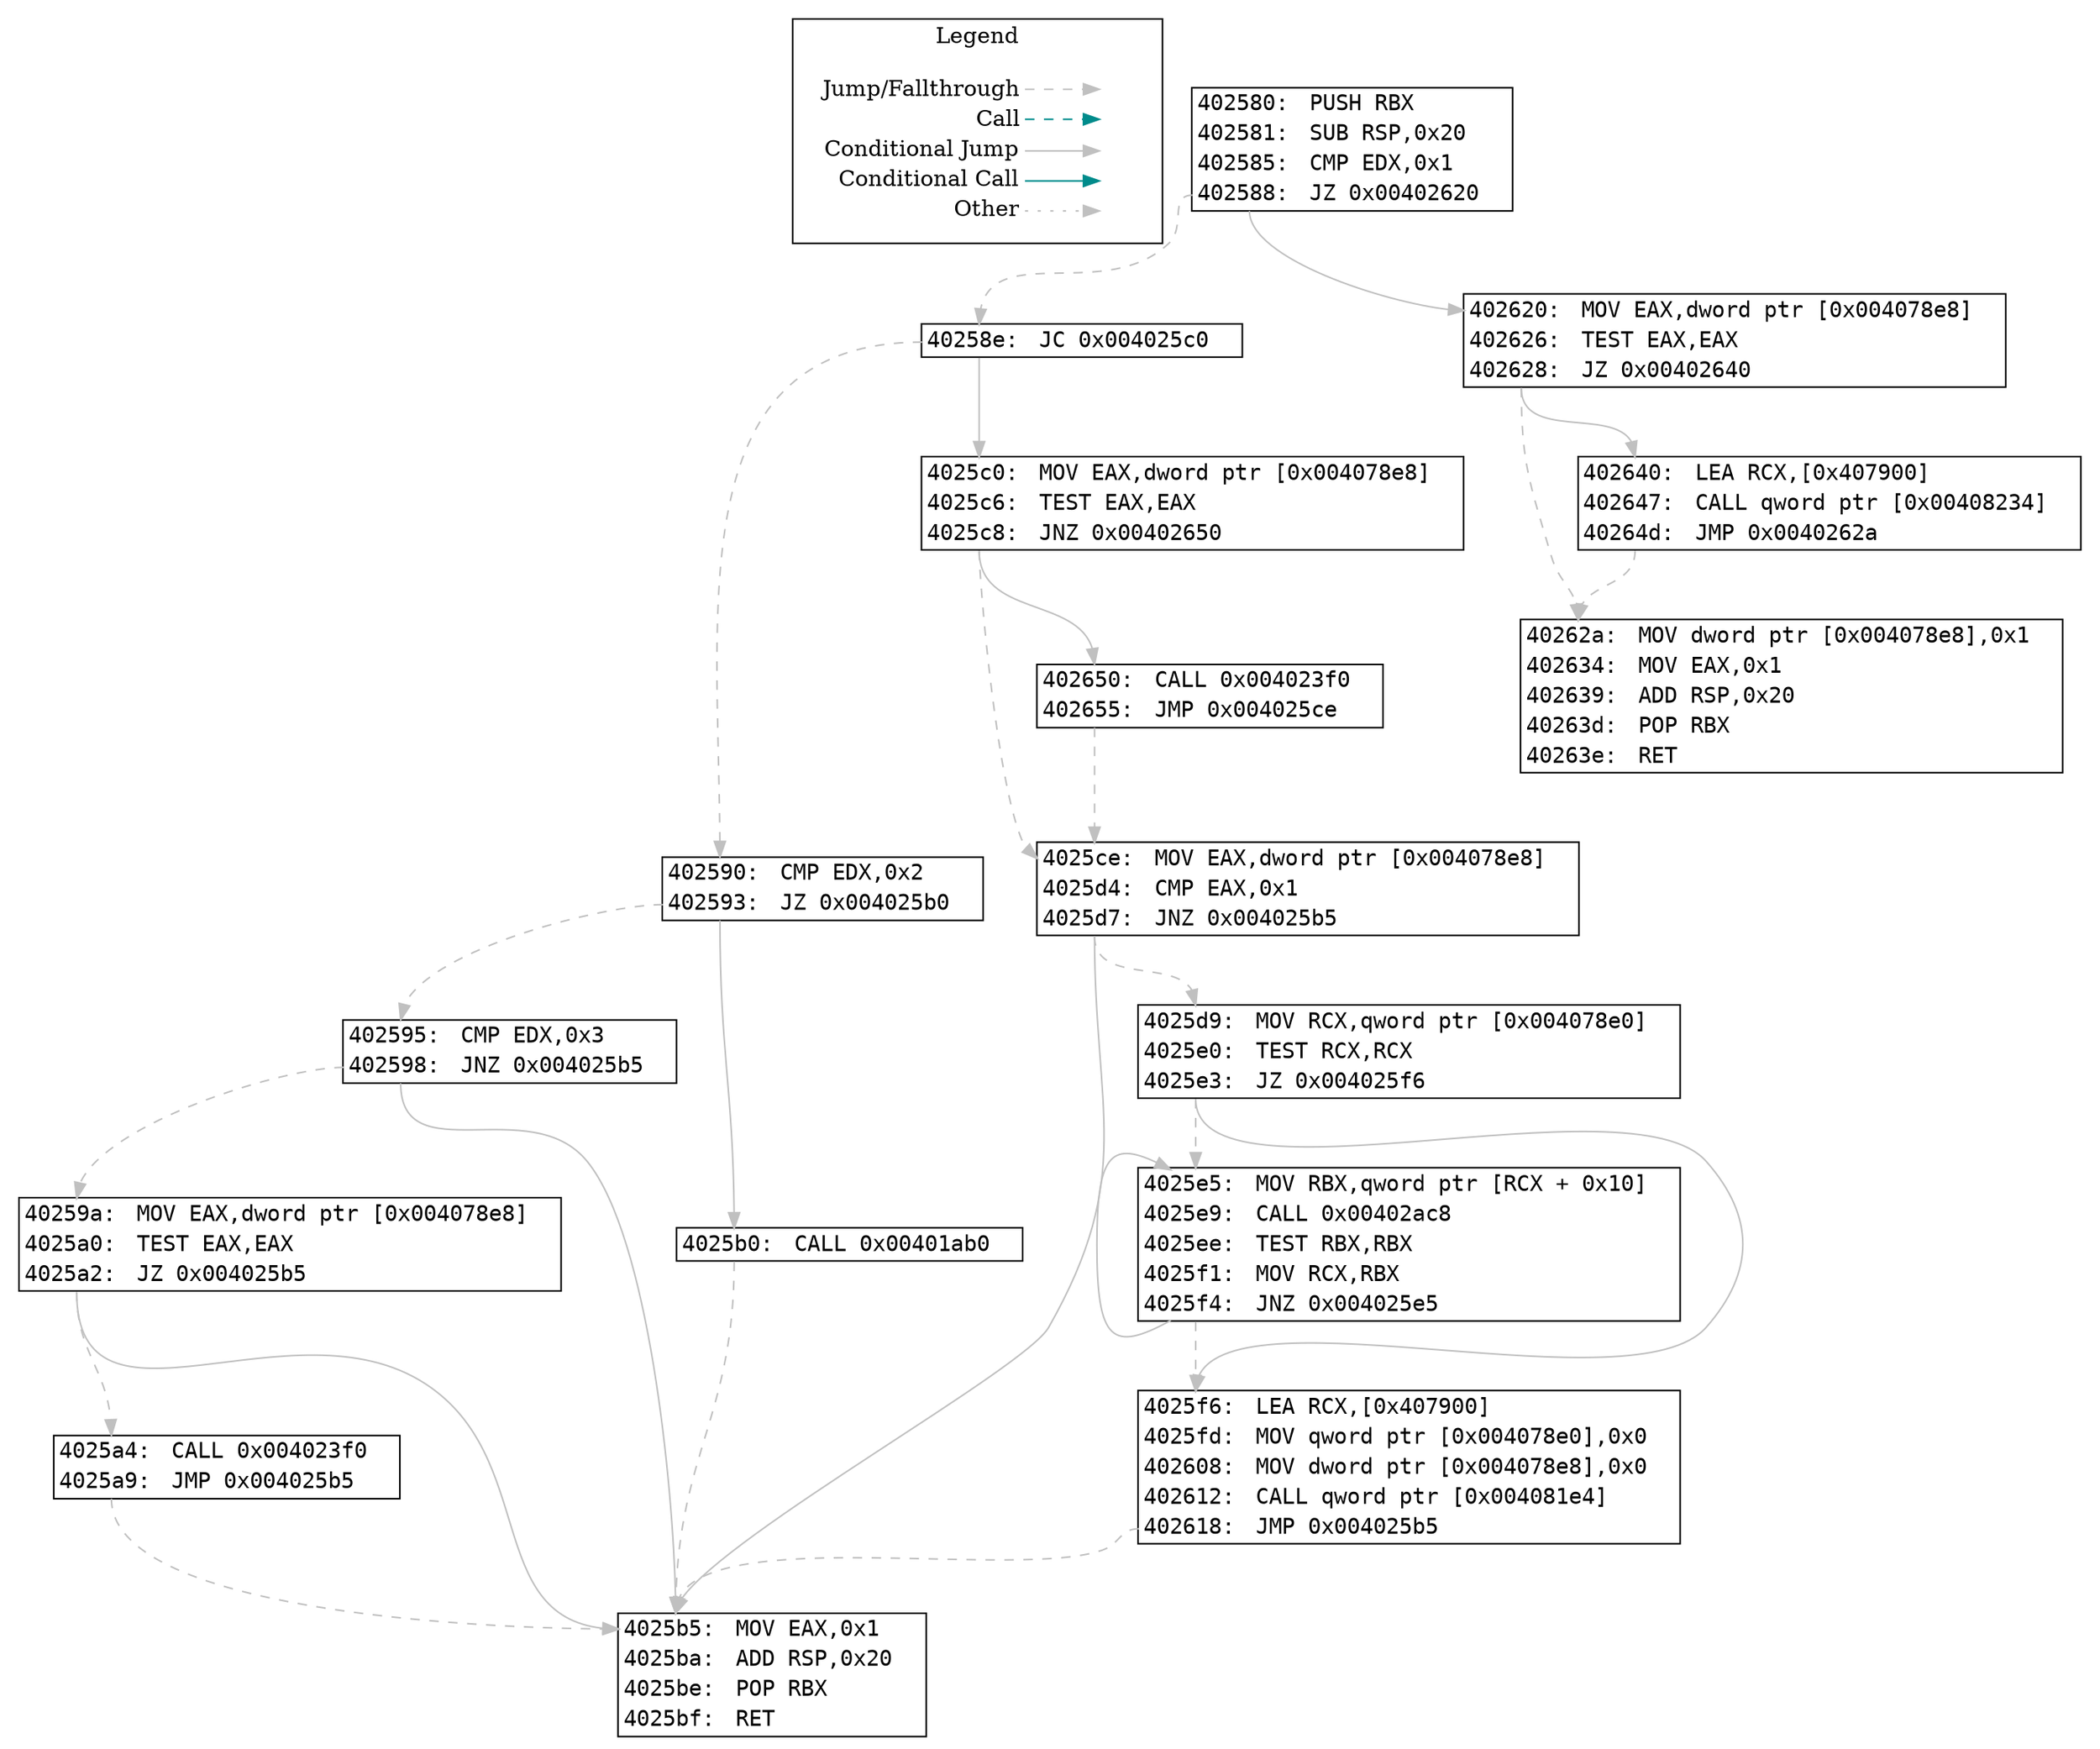 digraph "func 0x402580" {
  newrank=true;
  // Flow Type Legend
  subgraph cluster_01 { 
    rank=same;
    node [shape=plaintext]
    label = "Legend";
    key [label=<<table border="0" cellpadding="2" cellspacing="0" cellborder="0">
                  <tr><td align="right" port="i1">Jump/Fallthrough</td></tr>
                  <tr><td align="right" port="i2">Call</td></tr>
                  <tr><td align="right" port="i3">Conditional Jump</td></tr>
                  <tr><td align="right" port="i4">Conditional Call</td></tr>
                  <tr><td align="right" port="i5">Other</td></tr>
               </table>>];
    key2 [label=<<table border="0" cellpadding="2" cellspacing="0" cellborder="0">
                   <tr><td port="i1">&nbsp;</td></tr>
                   <tr><td port="i2">&nbsp;</td></tr>
                   <tr><td port="i3">&nbsp;</td></tr>
                   <tr><td port="i4">&nbsp;</td></tr>
                   <tr><td port="i5">&nbsp;</td></tr>
                </table>>];
    key:i1:e -> key2:i1:w [color=gray style=dashed];
    key:i2:e -> key2:i2:w [color=cyan4 style=dashed];
    key:i3:e -> key2:i3:w [color=gray];
    key:i4:e -> key2:i4:w [color=cyan4];
    key:i5:e -> key2:i5:w [color=gray style=dotted];
  }
  bb_402580 [shape=plaintext label=<
    <TABLE BORDER="1" CELLBORDER="0" CELLSPACING="0">
      <TR>
        <TD PORT="insn_402580" ALIGN="RIGHT"><FONT FACE="monospace">402580: </FONT></TD>
        <TD ALIGN="LEFT"><FONT FACE="monospace">PUSH RBX</FONT></TD>
        <TD>&nbsp;&nbsp;&nbsp;</TD> // for spacing
      </TR>
      <TR>
        <TD PORT="insn_402581" ALIGN="RIGHT"><FONT FACE="monospace">402581: </FONT></TD>
        <TD ALIGN="LEFT"><FONT FACE="monospace">SUB RSP,0x20</FONT></TD>
        <TD>&nbsp;&nbsp;&nbsp;</TD> // for spacing
      </TR>
      <TR>
        <TD PORT="insn_402585" ALIGN="RIGHT"><FONT FACE="monospace">402585: </FONT></TD>
        <TD ALIGN="LEFT"><FONT FACE="monospace">CMP EDX,0x1</FONT></TD>
        <TD>&nbsp;&nbsp;&nbsp;</TD> // for spacing
      </TR>
      <TR>
        <TD PORT="insn_402588" ALIGN="RIGHT"><FONT FACE="monospace">402588: </FONT></TD>
        <TD ALIGN="LEFT"><FONT FACE="monospace">JZ 0x00402620</FONT></TD>
        <TD>&nbsp;&nbsp;&nbsp;</TD> // for spacing
      </TR>
    </TABLE>>];
  bb_40258e [shape=plaintext label=<
    <TABLE BORDER="1" CELLBORDER="0" CELLSPACING="0">
      <TR>
        <TD PORT="insn_40258e" ALIGN="RIGHT"><FONT FACE="monospace">40258e: </FONT></TD>
        <TD ALIGN="LEFT"><FONT FACE="monospace">JC 0x004025c0</FONT></TD>
        <TD>&nbsp;&nbsp;&nbsp;</TD> // for spacing
      </TR>
    </TABLE>>];
  bb_402590 [shape=plaintext label=<
    <TABLE BORDER="1" CELLBORDER="0" CELLSPACING="0">
      <TR>
        <TD PORT="insn_402590" ALIGN="RIGHT"><FONT FACE="monospace">402590: </FONT></TD>
        <TD ALIGN="LEFT"><FONT FACE="monospace">CMP EDX,0x2</FONT></TD>
        <TD>&nbsp;&nbsp;&nbsp;</TD> // for spacing
      </TR>
      <TR>
        <TD PORT="insn_402593" ALIGN="RIGHT"><FONT FACE="monospace">402593: </FONT></TD>
        <TD ALIGN="LEFT"><FONT FACE="monospace">JZ 0x004025b0</FONT></TD>
        <TD>&nbsp;&nbsp;&nbsp;</TD> // for spacing
      </TR>
    </TABLE>>];
  bb_402595 [shape=plaintext label=<
    <TABLE BORDER="1" CELLBORDER="0" CELLSPACING="0">
      <TR>
        <TD PORT="insn_402595" ALIGN="RIGHT"><FONT FACE="monospace">402595: </FONT></TD>
        <TD ALIGN="LEFT"><FONT FACE="monospace">CMP EDX,0x3</FONT></TD>
        <TD>&nbsp;&nbsp;&nbsp;</TD> // for spacing
      </TR>
      <TR>
        <TD PORT="insn_402598" ALIGN="RIGHT"><FONT FACE="monospace">402598: </FONT></TD>
        <TD ALIGN="LEFT"><FONT FACE="monospace">JNZ 0x004025b5</FONT></TD>
        <TD>&nbsp;&nbsp;&nbsp;</TD> // for spacing
      </TR>
    </TABLE>>];
  bb_40259a [shape=plaintext label=<
    <TABLE BORDER="1" CELLBORDER="0" CELLSPACING="0">
      <TR>
        <TD PORT="insn_40259a" ALIGN="RIGHT"><FONT FACE="monospace">40259a: </FONT></TD>
        <TD ALIGN="LEFT"><FONT FACE="monospace">MOV EAX,dword ptr [0x004078e8]</FONT></TD>
        <TD>&nbsp;&nbsp;&nbsp;</TD> // for spacing
      </TR>
      <TR>
        <TD PORT="insn_4025a0" ALIGN="RIGHT"><FONT FACE="monospace">4025a0: </FONT></TD>
        <TD ALIGN="LEFT"><FONT FACE="monospace">TEST EAX,EAX</FONT></TD>
        <TD>&nbsp;&nbsp;&nbsp;</TD> // for spacing
      </TR>
      <TR>
        <TD PORT="insn_4025a2" ALIGN="RIGHT"><FONT FACE="monospace">4025a2: </FONT></TD>
        <TD ALIGN="LEFT"><FONT FACE="monospace">JZ 0x004025b5</FONT></TD>
        <TD>&nbsp;&nbsp;&nbsp;</TD> // for spacing
      </TR>
    </TABLE>>];
  bb_4025a4 [shape=plaintext label=<
    <TABLE BORDER="1" CELLBORDER="0" CELLSPACING="0">
      <TR>
        <TD PORT="insn_4025a4" ALIGN="RIGHT"><FONT FACE="monospace">4025a4: </FONT></TD>
        <TD ALIGN="LEFT"><FONT FACE="monospace">CALL 0x004023f0</FONT></TD>
        <TD>&nbsp;&nbsp;&nbsp;</TD> // for spacing
      </TR>
      <TR>
        <TD PORT="insn_4025a9" ALIGN="RIGHT"><FONT FACE="monospace">4025a9: </FONT></TD>
        <TD ALIGN="LEFT"><FONT FACE="monospace">JMP 0x004025b5</FONT></TD>
        <TD>&nbsp;&nbsp;&nbsp;</TD> // for spacing
      </TR>
    </TABLE>>];
  bb_4025b0 [shape=plaintext label=<
    <TABLE BORDER="1" CELLBORDER="0" CELLSPACING="0">
      <TR>
        <TD PORT="insn_4025b0" ALIGN="RIGHT"><FONT FACE="monospace">4025b0: </FONT></TD>
        <TD ALIGN="LEFT"><FONT FACE="monospace">CALL 0x00401ab0</FONT></TD>
        <TD>&nbsp;&nbsp;&nbsp;</TD> // for spacing
      </TR>
    </TABLE>>];
  bb_4025b5 [shape=plaintext label=<
    <TABLE BORDER="1" CELLBORDER="0" CELLSPACING="0">
      <TR>
        <TD PORT="insn_4025b5" ALIGN="RIGHT"><FONT FACE="monospace">4025b5: </FONT></TD>
        <TD ALIGN="LEFT"><FONT FACE="monospace">MOV EAX,0x1</FONT></TD>
        <TD>&nbsp;&nbsp;&nbsp;</TD> // for spacing
      </TR>
      <TR>
        <TD PORT="insn_4025ba" ALIGN="RIGHT"><FONT FACE="monospace">4025ba: </FONT></TD>
        <TD ALIGN="LEFT"><FONT FACE="monospace">ADD RSP,0x20</FONT></TD>
        <TD>&nbsp;&nbsp;&nbsp;</TD> // for spacing
      </TR>
      <TR>
        <TD PORT="insn_4025be" ALIGN="RIGHT"><FONT FACE="monospace">4025be: </FONT></TD>
        <TD ALIGN="LEFT"><FONT FACE="monospace">POP RBX</FONT></TD>
        <TD>&nbsp;&nbsp;&nbsp;</TD> // for spacing
      </TR>
      <TR>
        <TD PORT="insn_4025bf" ALIGN="RIGHT"><FONT FACE="monospace">4025bf: </FONT></TD>
        <TD ALIGN="LEFT"><FONT FACE="monospace">RET</FONT></TD>
        <TD>&nbsp;&nbsp;&nbsp;</TD> // for spacing
      </TR>
    </TABLE>>];
  bb_4025c0 [shape=plaintext label=<
    <TABLE BORDER="1" CELLBORDER="0" CELLSPACING="0">
      <TR>
        <TD PORT="insn_4025c0" ALIGN="RIGHT"><FONT FACE="monospace">4025c0: </FONT></TD>
        <TD ALIGN="LEFT"><FONT FACE="monospace">MOV EAX,dword ptr [0x004078e8]</FONT></TD>
        <TD>&nbsp;&nbsp;&nbsp;</TD> // for spacing
      </TR>
      <TR>
        <TD PORT="insn_4025c6" ALIGN="RIGHT"><FONT FACE="monospace">4025c6: </FONT></TD>
        <TD ALIGN="LEFT"><FONT FACE="monospace">TEST EAX,EAX</FONT></TD>
        <TD>&nbsp;&nbsp;&nbsp;</TD> // for spacing
      </TR>
      <TR>
        <TD PORT="insn_4025c8" ALIGN="RIGHT"><FONT FACE="monospace">4025c8: </FONT></TD>
        <TD ALIGN="LEFT"><FONT FACE="monospace">JNZ 0x00402650</FONT></TD>
        <TD>&nbsp;&nbsp;&nbsp;</TD> // for spacing
      </TR>
    </TABLE>>];
  bb_4025ce [shape=plaintext label=<
    <TABLE BORDER="1" CELLBORDER="0" CELLSPACING="0">
      <TR>
        <TD PORT="insn_4025ce" ALIGN="RIGHT"><FONT FACE="monospace">4025ce: </FONT></TD>
        <TD ALIGN="LEFT"><FONT FACE="monospace">MOV EAX,dword ptr [0x004078e8]</FONT></TD>
        <TD>&nbsp;&nbsp;&nbsp;</TD> // for spacing
      </TR>
      <TR>
        <TD PORT="insn_4025d4" ALIGN="RIGHT"><FONT FACE="monospace">4025d4: </FONT></TD>
        <TD ALIGN="LEFT"><FONT FACE="monospace">CMP EAX,0x1</FONT></TD>
        <TD>&nbsp;&nbsp;&nbsp;</TD> // for spacing
      </TR>
      <TR>
        <TD PORT="insn_4025d7" ALIGN="RIGHT"><FONT FACE="monospace">4025d7: </FONT></TD>
        <TD ALIGN="LEFT"><FONT FACE="monospace">JNZ 0x004025b5</FONT></TD>
        <TD>&nbsp;&nbsp;&nbsp;</TD> // for spacing
      </TR>
    </TABLE>>];
  bb_4025d9 [shape=plaintext label=<
    <TABLE BORDER="1" CELLBORDER="0" CELLSPACING="0">
      <TR>
        <TD PORT="insn_4025d9" ALIGN="RIGHT"><FONT FACE="monospace">4025d9: </FONT></TD>
        <TD ALIGN="LEFT"><FONT FACE="monospace">MOV RCX,qword ptr [0x004078e0]</FONT></TD>
        <TD>&nbsp;&nbsp;&nbsp;</TD> // for spacing
      </TR>
      <TR>
        <TD PORT="insn_4025e0" ALIGN="RIGHT"><FONT FACE="monospace">4025e0: </FONT></TD>
        <TD ALIGN="LEFT"><FONT FACE="monospace">TEST RCX,RCX</FONT></TD>
        <TD>&nbsp;&nbsp;&nbsp;</TD> // for spacing
      </TR>
      <TR>
        <TD PORT="insn_4025e3" ALIGN="RIGHT"><FONT FACE="monospace">4025e3: </FONT></TD>
        <TD ALIGN="LEFT"><FONT FACE="monospace">JZ 0x004025f6</FONT></TD>
        <TD>&nbsp;&nbsp;&nbsp;</TD> // for spacing
      </TR>
    </TABLE>>];
  bb_4025e5 [shape=plaintext label=<
    <TABLE BORDER="1" CELLBORDER="0" CELLSPACING="0">
      <TR>
        <TD PORT="insn_4025e5" ALIGN="RIGHT"><FONT FACE="monospace">4025e5: </FONT></TD>
        <TD ALIGN="LEFT"><FONT FACE="monospace">MOV RBX,qword ptr [RCX + 0x10]</FONT></TD>
        <TD>&nbsp;&nbsp;&nbsp;</TD> // for spacing
      </TR>
      <TR>
        <TD PORT="insn_4025e9" ALIGN="RIGHT"><FONT FACE="monospace">4025e9: </FONT></TD>
        <TD ALIGN="LEFT"><FONT FACE="monospace">CALL 0x00402ac8</FONT></TD>
        <TD>&nbsp;&nbsp;&nbsp;</TD> // for spacing
      </TR>
      <TR>
        <TD PORT="insn_4025ee" ALIGN="RIGHT"><FONT FACE="monospace">4025ee: </FONT></TD>
        <TD ALIGN="LEFT"><FONT FACE="monospace">TEST RBX,RBX</FONT></TD>
        <TD>&nbsp;&nbsp;&nbsp;</TD> // for spacing
      </TR>
      <TR>
        <TD PORT="insn_4025f1" ALIGN="RIGHT"><FONT FACE="monospace">4025f1: </FONT></TD>
        <TD ALIGN="LEFT"><FONT FACE="monospace">MOV RCX,RBX</FONT></TD>
        <TD>&nbsp;&nbsp;&nbsp;</TD> // for spacing
      </TR>
      <TR>
        <TD PORT="insn_4025f4" ALIGN="RIGHT"><FONT FACE="monospace">4025f4: </FONT></TD>
        <TD ALIGN="LEFT"><FONT FACE="monospace">JNZ 0x004025e5</FONT></TD>
        <TD>&nbsp;&nbsp;&nbsp;</TD> // for spacing
      </TR>
    </TABLE>>];
  bb_4025f6 [shape=plaintext label=<
    <TABLE BORDER="1" CELLBORDER="0" CELLSPACING="0">
      <TR>
        <TD PORT="insn_4025f6" ALIGN="RIGHT"><FONT FACE="monospace">4025f6: </FONT></TD>
        <TD ALIGN="LEFT"><FONT FACE="monospace">LEA RCX,[0x407900]</FONT></TD>
        <TD>&nbsp;&nbsp;&nbsp;</TD> // for spacing
      </TR>
      <TR>
        <TD PORT="insn_4025fd" ALIGN="RIGHT"><FONT FACE="monospace">4025fd: </FONT></TD>
        <TD ALIGN="LEFT"><FONT FACE="monospace">MOV qword ptr [0x004078e0],0x0</FONT></TD>
        <TD>&nbsp;&nbsp;&nbsp;</TD> // for spacing
      </TR>
      <TR>
        <TD PORT="insn_402608" ALIGN="RIGHT"><FONT FACE="monospace">402608: </FONT></TD>
        <TD ALIGN="LEFT"><FONT FACE="monospace">MOV dword ptr [0x004078e8],0x0</FONT></TD>
        <TD>&nbsp;&nbsp;&nbsp;</TD> // for spacing
      </TR>
      <TR>
        <TD PORT="insn_402612" ALIGN="RIGHT"><FONT FACE="monospace">402612: </FONT></TD>
        <TD ALIGN="LEFT"><FONT FACE="monospace">CALL qword ptr [0x004081e4]</FONT></TD>
        <TD>&nbsp;&nbsp;&nbsp;</TD> // for spacing
      </TR>
      <TR>
        <TD PORT="insn_402618" ALIGN="RIGHT"><FONT FACE="monospace">402618: </FONT></TD>
        <TD ALIGN="LEFT"><FONT FACE="monospace">JMP 0x004025b5</FONT></TD>
        <TD>&nbsp;&nbsp;&nbsp;</TD> // for spacing
      </TR>
    </TABLE>>];
  bb_402620 [shape=plaintext label=<
    <TABLE BORDER="1" CELLBORDER="0" CELLSPACING="0">
      <TR>
        <TD PORT="insn_402620" ALIGN="RIGHT"><FONT FACE="monospace">402620: </FONT></TD>
        <TD ALIGN="LEFT"><FONT FACE="monospace">MOV EAX,dword ptr [0x004078e8]</FONT></TD>
        <TD>&nbsp;&nbsp;&nbsp;</TD> // for spacing
      </TR>
      <TR>
        <TD PORT="insn_402626" ALIGN="RIGHT"><FONT FACE="monospace">402626: </FONT></TD>
        <TD ALIGN="LEFT"><FONT FACE="monospace">TEST EAX,EAX</FONT></TD>
        <TD>&nbsp;&nbsp;&nbsp;</TD> // for spacing
      </TR>
      <TR>
        <TD PORT="insn_402628" ALIGN="RIGHT"><FONT FACE="monospace">402628: </FONT></TD>
        <TD ALIGN="LEFT"><FONT FACE="monospace">JZ 0x00402640</FONT></TD>
        <TD>&nbsp;&nbsp;&nbsp;</TD> // for spacing
      </TR>
    </TABLE>>];
  bb_40262a [shape=plaintext label=<
    <TABLE BORDER="1" CELLBORDER="0" CELLSPACING="0">
      <TR>
        <TD PORT="insn_40262a" ALIGN="RIGHT"><FONT FACE="monospace">40262a: </FONT></TD>
        <TD ALIGN="LEFT"><FONT FACE="monospace">MOV dword ptr [0x004078e8],0x1</FONT></TD>
        <TD>&nbsp;&nbsp;&nbsp;</TD> // for spacing
      </TR>
      <TR>
        <TD PORT="insn_402634" ALIGN="RIGHT"><FONT FACE="monospace">402634: </FONT></TD>
        <TD ALIGN="LEFT"><FONT FACE="monospace">MOV EAX,0x1</FONT></TD>
        <TD>&nbsp;&nbsp;&nbsp;</TD> // for spacing
      </TR>
      <TR>
        <TD PORT="insn_402639" ALIGN="RIGHT"><FONT FACE="monospace">402639: </FONT></TD>
        <TD ALIGN="LEFT"><FONT FACE="monospace">ADD RSP,0x20</FONT></TD>
        <TD>&nbsp;&nbsp;&nbsp;</TD> // for spacing
      </TR>
      <TR>
        <TD PORT="insn_40263d" ALIGN="RIGHT"><FONT FACE="monospace">40263d: </FONT></TD>
        <TD ALIGN="LEFT"><FONT FACE="monospace">POP RBX</FONT></TD>
        <TD>&nbsp;&nbsp;&nbsp;</TD> // for spacing
      </TR>
      <TR>
        <TD PORT="insn_40263e" ALIGN="RIGHT"><FONT FACE="monospace">40263e: </FONT></TD>
        <TD ALIGN="LEFT"><FONT FACE="monospace">RET</FONT></TD>
        <TD>&nbsp;&nbsp;&nbsp;</TD> // for spacing
      </TR>
    </TABLE>>];
  bb_402640 [shape=plaintext label=<
    <TABLE BORDER="1" CELLBORDER="0" CELLSPACING="0">
      <TR>
        <TD PORT="insn_402640" ALIGN="RIGHT"><FONT FACE="monospace">402640: </FONT></TD>
        <TD ALIGN="LEFT"><FONT FACE="monospace">LEA RCX,[0x407900]</FONT></TD>
        <TD>&nbsp;&nbsp;&nbsp;</TD> // for spacing
      </TR>
      <TR>
        <TD PORT="insn_402647" ALIGN="RIGHT"><FONT FACE="monospace">402647: </FONT></TD>
        <TD ALIGN="LEFT"><FONT FACE="monospace">CALL qword ptr [0x00408234]</FONT></TD>
        <TD>&nbsp;&nbsp;&nbsp;</TD> // for spacing
      </TR>
      <TR>
        <TD PORT="insn_40264d" ALIGN="RIGHT"><FONT FACE="monospace">40264d: </FONT></TD>
        <TD ALIGN="LEFT"><FONT FACE="monospace">JMP 0x0040262a</FONT></TD>
        <TD>&nbsp;&nbsp;&nbsp;</TD> // for spacing
      </TR>
    </TABLE>>];
  bb_402650 [shape=plaintext label=<
    <TABLE BORDER="1" CELLBORDER="0" CELLSPACING="0">
      <TR>
        <TD PORT="insn_402650" ALIGN="RIGHT"><FONT FACE="monospace">402650: </FONT></TD>
        <TD ALIGN="LEFT"><FONT FACE="monospace">CALL 0x004023f0</FONT></TD>
        <TD>&nbsp;&nbsp;&nbsp;</TD> // for spacing
      </TR>
      <TR>
        <TD PORT="insn_402655" ALIGN="RIGHT"><FONT FACE="monospace">402655: </FONT></TD>
        <TD ALIGN="LEFT"><FONT FACE="monospace">JMP 0x004025ce</FONT></TD>
        <TD>&nbsp;&nbsp;&nbsp;</TD> // for spacing
      </TR>
    </TABLE>>];
  bb_40259a:insn_4025a2 -> bb_4025b5:insn_4025b5 [color=gray style=solid tooltip="CONDITIONAL_JUMP"];
  bb_40259a:insn_4025a2 -> bb_4025a4:insn_4025a4 [color=gray style=dashed tooltip="FALL_THROUGH"];
  bb_4025d9:insn_4025e3 -> bb_4025f6:insn_4025f6 [color=gray style=solid tooltip="CONDITIONAL_JUMP"];
  bb_4025d9:insn_4025e3 -> bb_4025e5:insn_4025e5 [color=gray style=dashed tooltip="FALL_THROUGH"];
  bb_4025f6:insn_402618 -> bb_4025b5:insn_4025b5 [color=gray style=dashed tooltip="UNCONDITIONAL_JUMP"];
  bb_402595:insn_402598 -> bb_4025b5:insn_4025b5 [color=gray style=solid tooltip="CONDITIONAL_JUMP"];
  bb_402595:insn_402598 -> bb_40259a:insn_40259a [color=gray style=dashed tooltip="FALL_THROUGH"];
  bb_402590:insn_402593 -> bb_4025b0:insn_4025b0 [color=gray style=solid tooltip="CONDITIONAL_JUMP"];
  bb_402590:insn_402593 -> bb_402595:insn_402595 [color=gray style=dashed tooltip="FALL_THROUGH"];
  bb_4025b0:insn_4025b0 -> bb_4025b5:insn_4025b5 [color=gray style=dashed tooltip="FALL_THROUGH"];
  bb_402650:insn_402655 -> bb_4025ce:insn_4025ce [color=gray style=dashed tooltip="UNCONDITIONAL_JUMP"];
  bb_40258e:insn_40258e -> bb_4025c0:insn_4025c0 [color=gray style=solid tooltip="CONDITIONAL_JUMP"];
  bb_40258e:insn_40258e -> bb_402590:insn_402590 [color=gray style=dashed tooltip="FALL_THROUGH"];
  bb_4025ce:insn_4025d7 -> bb_4025b5:insn_4025b5 [color=gray style=solid tooltip="CONDITIONAL_JUMP"];
  bb_4025ce:insn_4025d7 -> bb_4025d9:insn_4025d9 [color=gray style=dashed tooltip="FALL_THROUGH"];
  bb_4025e5:insn_4025f4 -> bb_4025e5:insn_4025e5 [color=gray style=solid tooltip="CONDITIONAL_JUMP"];
  bb_4025e5:insn_4025f4 -> bb_4025f6:insn_4025f6 [color=gray style=dashed tooltip="FALL_THROUGH"];
  bb_4025a4:insn_4025a9 -> bb_4025b5:insn_4025b5 [color=gray style=dashed tooltip="UNCONDITIONAL_JUMP"];
  bb_402580:insn_402588 -> bb_402620:insn_402620 [color=gray style=solid tooltip="CONDITIONAL_JUMP"];
  bb_402580:insn_402588 -> bb_40258e:insn_40258e [color=gray style=dashed tooltip="FALL_THROUGH"];
  bb_4025c0:insn_4025c8 -> bb_402650:insn_402650 [color=gray style=solid tooltip="CONDITIONAL_JUMP"];
  bb_4025c0:insn_4025c8 -> bb_4025ce:insn_4025ce [color=gray style=dashed tooltip="FALL_THROUGH"];
  bb_402620:insn_402628 -> bb_402640:insn_402640 [color=gray style=solid tooltip="CONDITIONAL_JUMP"];
  bb_402620:insn_402628 -> bb_40262a:insn_40262a [color=gray style=dashed tooltip="FALL_THROUGH"];
  bb_402640:insn_40264d -> bb_40262a:insn_40262a [color=gray style=dashed tooltip="UNCONDITIONAL_JUMP"];
}